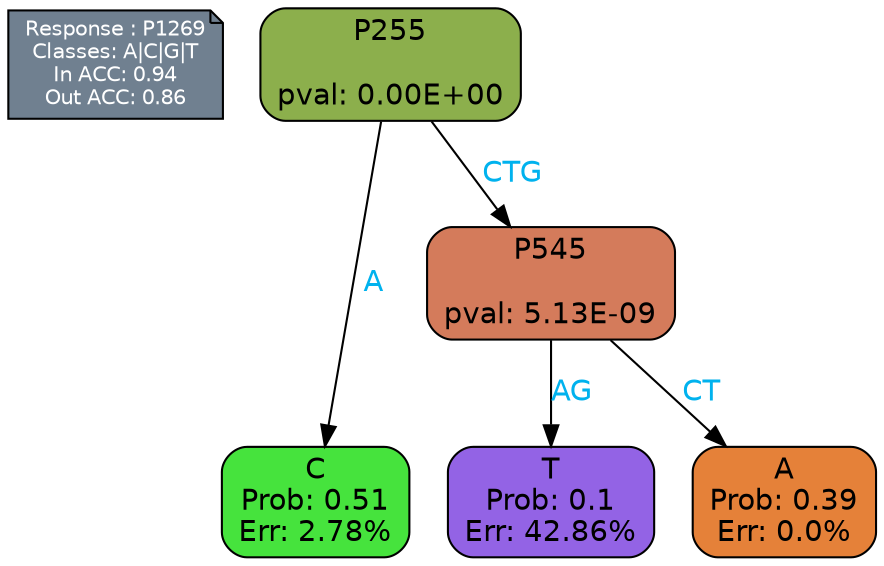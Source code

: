 digraph Tree {
node [shape=box, style="filled, rounded", color="black", fontname=helvetica] ;
graph [ranksep=equally, splines=polylines, bgcolor=transparent, dpi=600] ;
edge [fontname=helvetica] ;
LEGEND [label="Response : P1269
Classes: A|C|G|T
In ACC: 0.94
Out ACC: 0.86
",shape=note,align=left,style=filled,fillcolor="slategray",fontcolor="white",fontsize=10];1 [label="P255

pval: 0.00E+00", fillcolor="#8caf4c"] ;
2 [label="C
Prob: 0.51
Err: 2.78%", fillcolor="#46e33d"] ;
3 [label="P545

pval: 5.13E-09", fillcolor="#d47b5b"] ;
4 [label="T
Prob: 0.1
Err: 42.86%", fillcolor="#9363e5"] ;
5 [label="A
Prob: 0.39
Err: 0.0%", fillcolor="#e58139"] ;
1 -> 2 [label="A",fontcolor=deepskyblue2] ;
1 -> 3 [label="CTG",fontcolor=deepskyblue2] ;
3 -> 4 [label="AG",fontcolor=deepskyblue2] ;
3 -> 5 [label="CT",fontcolor=deepskyblue2] ;
{rank = same; 2;4;5;}{rank = same; LEGEND;1;}}